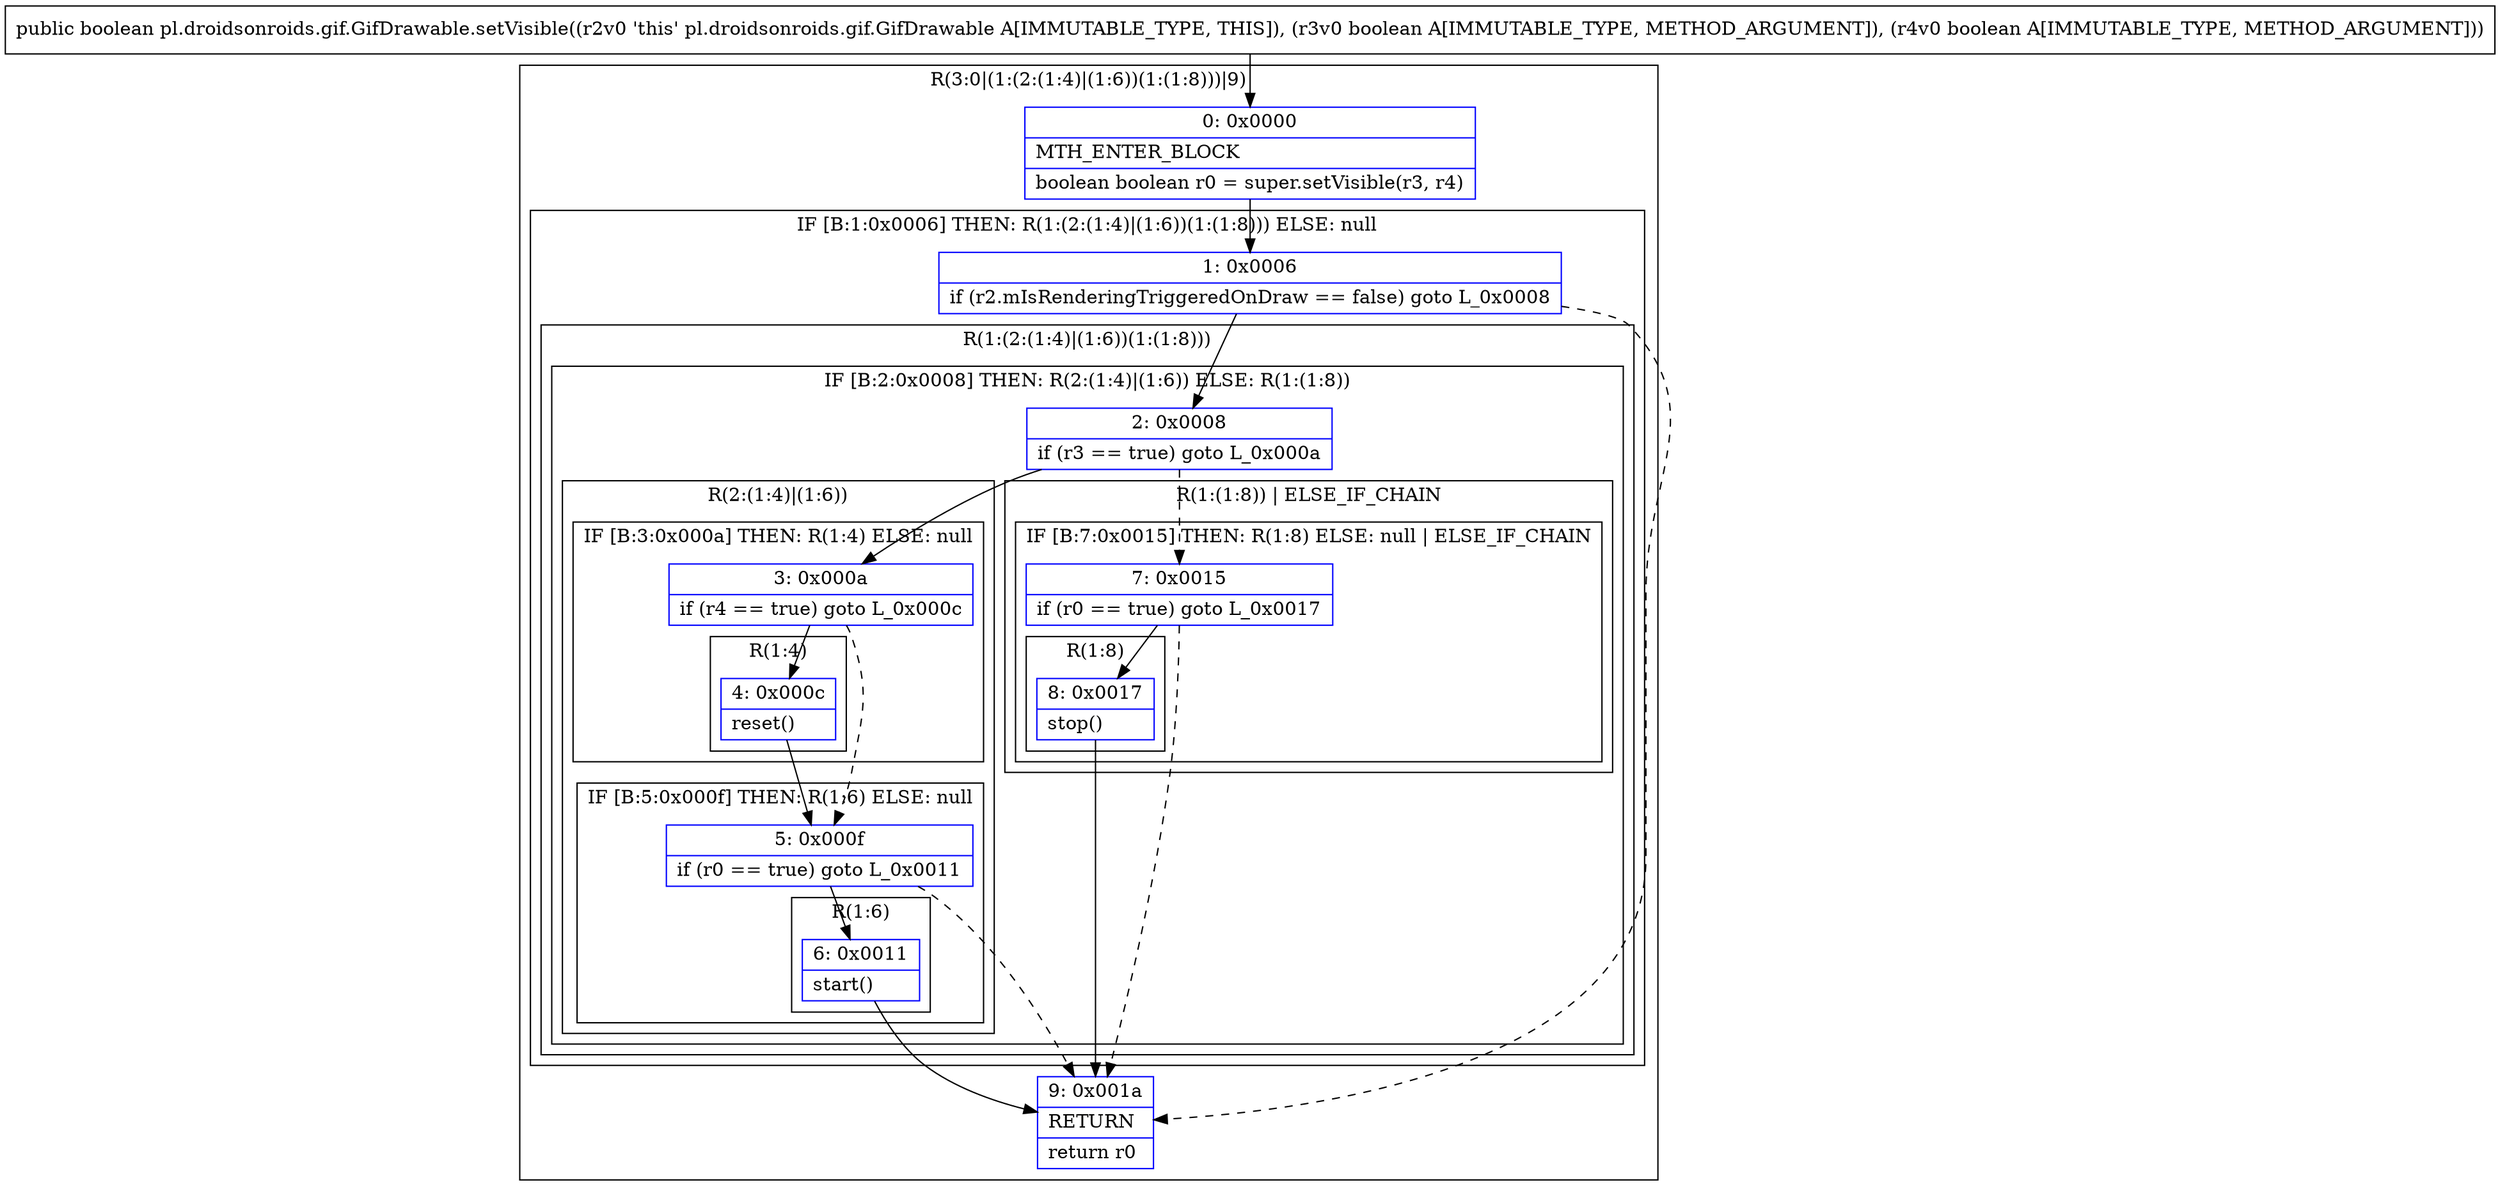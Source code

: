 digraph "CFG forpl.droidsonroids.gif.GifDrawable.setVisible(ZZ)Z" {
subgraph cluster_Region_1789466696 {
label = "R(3:0|(1:(2:(1:4)|(1:6))(1:(1:8)))|9)";
node [shape=record,color=blue];
Node_0 [shape=record,label="{0\:\ 0x0000|MTH_ENTER_BLOCK\l|boolean boolean r0 = super.setVisible(r3, r4)\l}"];
subgraph cluster_IfRegion_1675141938 {
label = "IF [B:1:0x0006] THEN: R(1:(2:(1:4)|(1:6))(1:(1:8))) ELSE: null";
node [shape=record,color=blue];
Node_1 [shape=record,label="{1\:\ 0x0006|if (r2.mIsRenderingTriggeredOnDraw == false) goto L_0x0008\l}"];
subgraph cluster_Region_871428940 {
label = "R(1:(2:(1:4)|(1:6))(1:(1:8)))";
node [shape=record,color=blue];
subgraph cluster_IfRegion_2096708664 {
label = "IF [B:2:0x0008] THEN: R(2:(1:4)|(1:6)) ELSE: R(1:(1:8))";
node [shape=record,color=blue];
Node_2 [shape=record,label="{2\:\ 0x0008|if (r3 == true) goto L_0x000a\l}"];
subgraph cluster_Region_854886763 {
label = "R(2:(1:4)|(1:6))";
node [shape=record,color=blue];
subgraph cluster_IfRegion_345210164 {
label = "IF [B:3:0x000a] THEN: R(1:4) ELSE: null";
node [shape=record,color=blue];
Node_3 [shape=record,label="{3\:\ 0x000a|if (r4 == true) goto L_0x000c\l}"];
subgraph cluster_Region_550344313 {
label = "R(1:4)";
node [shape=record,color=blue];
Node_4 [shape=record,label="{4\:\ 0x000c|reset()\l}"];
}
}
subgraph cluster_IfRegion_1002538672 {
label = "IF [B:5:0x000f] THEN: R(1:6) ELSE: null";
node [shape=record,color=blue];
Node_5 [shape=record,label="{5\:\ 0x000f|if (r0 == true) goto L_0x0011\l}"];
subgraph cluster_Region_358639268 {
label = "R(1:6)";
node [shape=record,color=blue];
Node_6 [shape=record,label="{6\:\ 0x0011|start()\l}"];
}
}
}
subgraph cluster_Region_55118514 {
label = "R(1:(1:8)) | ELSE_IF_CHAIN\l";
node [shape=record,color=blue];
subgraph cluster_IfRegion_909089872 {
label = "IF [B:7:0x0015] THEN: R(1:8) ELSE: null | ELSE_IF_CHAIN\l";
node [shape=record,color=blue];
Node_7 [shape=record,label="{7\:\ 0x0015|if (r0 == true) goto L_0x0017\l}"];
subgraph cluster_Region_205307186 {
label = "R(1:8)";
node [shape=record,color=blue];
Node_8 [shape=record,label="{8\:\ 0x0017|stop()\l}"];
}
}
}
}
}
}
Node_9 [shape=record,label="{9\:\ 0x001a|RETURN\l|return r0\l}"];
}
MethodNode[shape=record,label="{public boolean pl.droidsonroids.gif.GifDrawable.setVisible((r2v0 'this' pl.droidsonroids.gif.GifDrawable A[IMMUTABLE_TYPE, THIS]), (r3v0 boolean A[IMMUTABLE_TYPE, METHOD_ARGUMENT]), (r4v0 boolean A[IMMUTABLE_TYPE, METHOD_ARGUMENT])) }"];
MethodNode -> Node_0;
Node_0 -> Node_1;
Node_1 -> Node_2;
Node_1 -> Node_9[style=dashed];
Node_2 -> Node_3;
Node_2 -> Node_7[style=dashed];
Node_3 -> Node_4;
Node_3 -> Node_5[style=dashed];
Node_4 -> Node_5;
Node_5 -> Node_6;
Node_5 -> Node_9[style=dashed];
Node_6 -> Node_9;
Node_7 -> Node_8;
Node_7 -> Node_9[style=dashed];
Node_8 -> Node_9;
}

